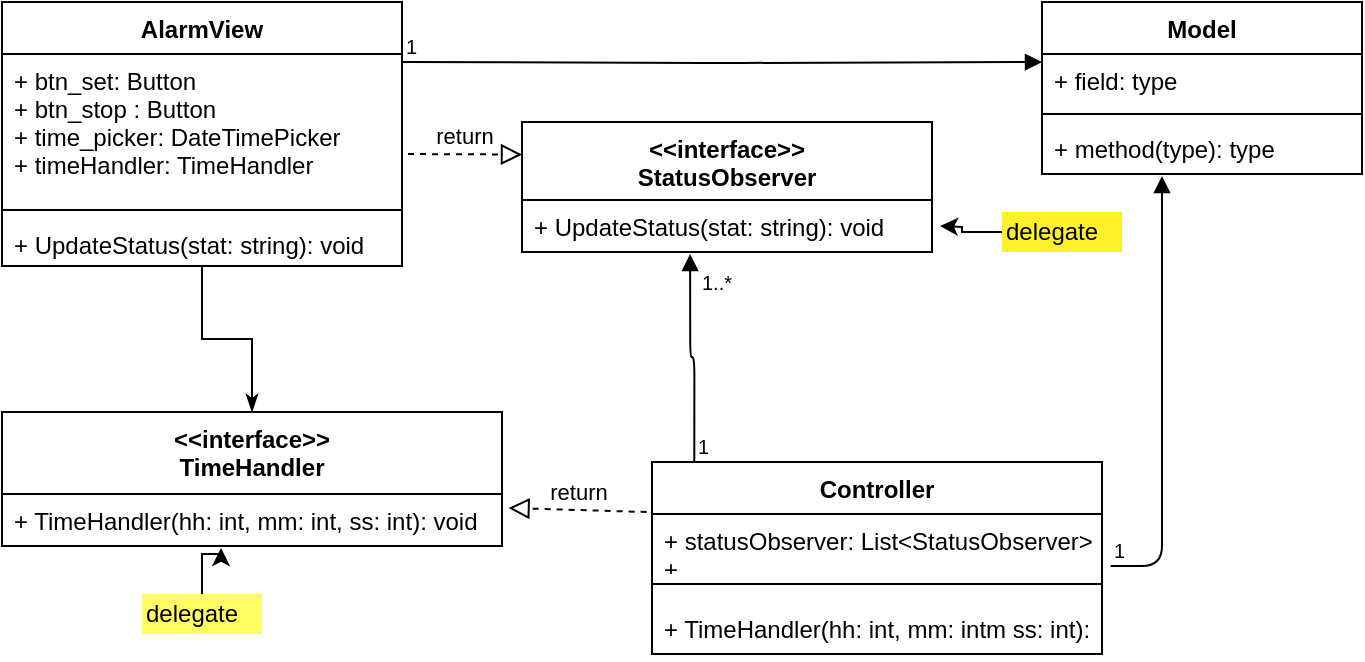 <mxfile version="12.2.2" type="google" pages="3"><diagram id="n7KFbRfhsUqdTTv0W5oe" name="UML Diagram"><mxGraphModel dx="2048" dy="1140" grid="1" gridSize="10" guides="1" tooltips="1" connect="1" arrows="1" fold="1" page="1" pageScale="1" pageWidth="850" pageHeight="1100" math="0" shadow="0"><root><mxCell id="0"/><mxCell id="1" parent="0"/><mxCell id="5IEtRV29G0UEoY92j1zn-1" value="Model" style="swimlane;fontStyle=1;align=center;verticalAlign=top;childLayout=stackLayout;horizontal=1;startSize=26;horizontalStack=0;resizeParent=1;resizeParentMax=0;resizeLast=0;collapsible=1;marginBottom=0;" parent="1" vertex="1"><mxGeometry x="610" y="140" width="160" height="86" as="geometry"/></mxCell><mxCell id="5IEtRV29G0UEoY92j1zn-2" value="+ field: type" style="text;strokeColor=none;fillColor=none;align=left;verticalAlign=top;spacingLeft=4;spacingRight=4;overflow=hidden;rotatable=0;points=[[0,0.5],[1,0.5]];portConstraint=eastwest;" parent="5IEtRV29G0UEoY92j1zn-1" vertex="1"><mxGeometry y="26" width="160" height="26" as="geometry"/></mxCell><mxCell id="5IEtRV29G0UEoY92j1zn-3" value="" style="line;strokeWidth=1;fillColor=none;align=left;verticalAlign=middle;spacingTop=-1;spacingLeft=3;spacingRight=3;rotatable=0;labelPosition=right;points=[];portConstraint=eastwest;" parent="5IEtRV29G0UEoY92j1zn-1" vertex="1"><mxGeometry y="52" width="160" height="8" as="geometry"/></mxCell><mxCell id="5IEtRV29G0UEoY92j1zn-4" value="+ method(type): type" style="text;strokeColor=none;fillColor=none;align=left;verticalAlign=top;spacingLeft=4;spacingRight=4;overflow=hidden;rotatable=0;points=[[0,0.5],[1,0.5]];portConstraint=eastwest;" parent="5IEtRV29G0UEoY92j1zn-1" vertex="1"><mxGeometry y="60" width="160" height="26" as="geometry"/></mxCell><mxCell id="eb_sBWt5ZyUHoXizmMr_-6" value="" style="edgeStyle=orthogonalEdgeStyle;rounded=0;orthogonalLoop=1;jettySize=auto;html=1;endArrow=classicThin;endFill=1;entryX=0.5;entryY=0;entryDx=0;entryDy=0;" edge="1" parent="1" source="5IEtRV29G0UEoY92j1zn-5" target="5IEtRV29G0UEoY92j1zn-22"><mxGeometry relative="1" as="geometry"><mxPoint x="190" y="306" as="targetPoint"/></mxGeometry></mxCell><mxCell id="5IEtRV29G0UEoY92j1zn-5" value="AlarmView" style="swimlane;fontStyle=1;align=center;verticalAlign=top;childLayout=stackLayout;horizontal=1;startSize=26;horizontalStack=0;resizeParent=1;resizeParentMax=0;resizeLast=0;collapsible=1;marginBottom=0;" parent="1" vertex="1"><mxGeometry x="90" y="140" width="200" height="132" as="geometry"/></mxCell><mxCell id="5IEtRV29G0UEoY92j1zn-6" value="+ btn_set: Button&#10;+ btn_stop : Button&#10;+ time_picker: DateTimePicker&#10;+ timeHandler: TimeHandler&#10;" style="text;strokeColor=none;fillColor=none;align=left;verticalAlign=top;spacingLeft=4;spacingRight=4;overflow=hidden;rotatable=0;points=[[0,0.5],[1,0.5]];portConstraint=eastwest;" parent="5IEtRV29G0UEoY92j1zn-5" vertex="1"><mxGeometry y="26" width="200" height="74" as="geometry"/></mxCell><mxCell id="5IEtRV29G0UEoY92j1zn-7" value="" style="line;strokeWidth=1;fillColor=none;align=left;verticalAlign=middle;spacingTop=-1;spacingLeft=3;spacingRight=3;rotatable=0;labelPosition=right;points=[];portConstraint=eastwest;" parent="5IEtRV29G0UEoY92j1zn-5" vertex="1"><mxGeometry y="100" width="200" height="8" as="geometry"/></mxCell><mxCell id="5IEtRV29G0UEoY92j1zn-8" value="+ UpdateStatus(stat: string): void" style="text;strokeColor=none;fillColor=none;align=left;verticalAlign=top;spacingLeft=4;spacingRight=4;overflow=hidden;rotatable=0;points=[[0,0.5],[1,0.5]];portConstraint=eastwest;" parent="5IEtRV29G0UEoY92j1zn-5" vertex="1"><mxGeometry y="108" width="200" height="24" as="geometry"/></mxCell><mxCell id="5IEtRV29G0UEoY92j1zn-14" value="&lt;&lt;interface&gt;&gt;&#10;StatusObserver" style="swimlane;fontStyle=1;align=center;verticalAlign=top;childLayout=stackLayout;horizontal=1;startSize=39;horizontalStack=0;resizeParent=1;resizeParentMax=0;resizeLast=0;collapsible=1;marginBottom=0;" parent="1" vertex="1"><mxGeometry x="350" y="200" width="205" height="65" as="geometry"/></mxCell><mxCell id="5IEtRV29G0UEoY92j1zn-17" value="+ UpdateStatus(stat: string): void" style="text;strokeColor=none;fillColor=none;align=left;verticalAlign=top;spacingLeft=4;spacingRight=4;overflow=hidden;rotatable=0;points=[[0,0.5],[1,0.5]];portConstraint=eastwest;" parent="5IEtRV29G0UEoY92j1zn-14" vertex="1"><mxGeometry y="39" width="205" height="26" as="geometry"/></mxCell><mxCell id="5IEtRV29G0UEoY92j1zn-22" value="&lt;&lt;interface&gt;&gt;&#10;TimeHandler" style="swimlane;fontStyle=1;align=center;verticalAlign=top;childLayout=stackLayout;horizontal=1;startSize=41;horizontalStack=0;resizeParent=1;resizeParentMax=0;resizeLast=0;collapsible=1;marginBottom=0;" parent="1" vertex="1"><mxGeometry x="90" y="345" width="250" height="67" as="geometry"/></mxCell><mxCell id="5IEtRV29G0UEoY92j1zn-25" value="+ TimeHandler(hh: int, mm: int, ss: int): void" style="text;strokeColor=none;fillColor=none;align=left;verticalAlign=top;spacingLeft=4;spacingRight=4;overflow=hidden;rotatable=0;points=[[0,0.5],[1,0.5]];portConstraint=eastwest;" parent="5IEtRV29G0UEoY92j1zn-22" vertex="1"><mxGeometry y="41" width="250" height="26" as="geometry"/></mxCell><mxCell id="5IEtRV29G0UEoY92j1zn-26" value="Controller" style="swimlane;fontStyle=1;align=center;verticalAlign=top;childLayout=stackLayout;horizontal=1;startSize=26;horizontalStack=0;resizeParent=1;resizeParentMax=0;resizeLast=0;collapsible=1;marginBottom=0;" parent="1" vertex="1"><mxGeometry x="415" y="370" width="225" height="96" as="geometry"/></mxCell><mxCell id="5IEtRV29G0UEoY92j1zn-27" value="+ statusObserver: List&lt;StatusObserver&gt;&#10;+" style="text;strokeColor=none;fillColor=none;align=left;verticalAlign=top;spacingLeft=4;spacingRight=4;overflow=hidden;rotatable=0;points=[[0,0.5],[1,0.5]];portConstraint=eastwest;" parent="5IEtRV29G0UEoY92j1zn-26" vertex="1"><mxGeometry y="26" width="225" height="26" as="geometry"/></mxCell><mxCell id="5IEtRV29G0UEoY92j1zn-28" value="" style="line;strokeWidth=1;fillColor=none;align=left;verticalAlign=middle;spacingTop=-1;spacingLeft=3;spacingRight=3;rotatable=0;labelPosition=right;points=[];portConstraint=eastwest;" parent="5IEtRV29G0UEoY92j1zn-26" vertex="1"><mxGeometry y="52" width="225" height="18" as="geometry"/></mxCell><mxCell id="5IEtRV29G0UEoY92j1zn-29" value="+ TimeHandler(hh: int, mm: intm ss: int): void" style="text;strokeColor=none;fillColor=none;align=left;verticalAlign=top;spacingLeft=4;spacingRight=4;overflow=hidden;rotatable=0;points=[[0,0.5],[1,0.5]];portConstraint=eastwest;" parent="5IEtRV29G0UEoY92j1zn-26" vertex="1"><mxGeometry y="70" width="225" height="26" as="geometry"/></mxCell><mxCell id="5IEtRV29G0UEoY92j1zn-35" value="" style="endArrow=block;endFill=1;html=1;edgeStyle=orthogonalEdgeStyle;align=left;verticalAlign=top;entryX=0;entryY=0.154;entryDx=0;entryDy=0;entryPerimeter=0;" parent="1" target="5IEtRV29G0UEoY92j1zn-2" edge="1"><mxGeometry x="-1" relative="1" as="geometry"><mxPoint x="290" y="170" as="sourcePoint"/><mxPoint x="450" y="170" as="targetPoint"/></mxGeometry></mxCell><mxCell id="5IEtRV29G0UEoY92j1zn-36" value="1" style="resizable=0;html=1;align=left;verticalAlign=bottom;labelBackgroundColor=#ffffff;fontSize=10;" parent="5IEtRV29G0UEoY92j1zn-35" connectable="0" vertex="1"><mxGeometry x="-1" relative="1" as="geometry"/></mxCell><mxCell id="5IEtRV29G0UEoY92j1zn-39" value="" style="endArrow=block;endFill=1;html=1;edgeStyle=orthogonalEdgeStyle;align=left;verticalAlign=top;exitX=1.019;exitY=1;exitDx=0;exitDy=0;exitPerimeter=0;entryX=0.375;entryY=1.038;entryDx=0;entryDy=0;entryPerimeter=0;" parent="1" source="5IEtRV29G0UEoY92j1zn-27" target="5IEtRV29G0UEoY92j1zn-4" edge="1"><mxGeometry x="1" y="30" relative="1" as="geometry"><mxPoint x="120" y="470" as="sourcePoint"/><mxPoint x="280" y="470" as="targetPoint"/><mxPoint as="offset"/><Array as="points"><mxPoint x="670" y="422"/></Array></mxGeometry></mxCell><mxCell id="5IEtRV29G0UEoY92j1zn-40" value="1" style="resizable=0;html=1;align=left;verticalAlign=bottom;labelBackgroundColor=#ffffff;fontSize=10;" parent="5IEtRV29G0UEoY92j1zn-39" connectable="0" vertex="1"><mxGeometry x="-1" relative="1" as="geometry"/></mxCell><mxCell id="5IEtRV29G0UEoY92j1zn-41" value="return" style="html=1;verticalAlign=bottom;endArrow=block;dashed=1;endSize=8;endFill=0;exitX=-0.012;exitY=-0.038;exitDx=0;exitDy=0;exitPerimeter=0;entryX=1.013;entryY=0.269;entryDx=0;entryDy=0;entryPerimeter=0;" parent="1" edge="1" target="5IEtRV29G0UEoY92j1zn-25" source="5IEtRV29G0UEoY92j1zn-27"><mxGeometry relative="1" as="geometry"><mxPoint x="420" y="412.5" as="sourcePoint"/><mxPoint x="330" y="413" as="targetPoint"/></mxGeometry></mxCell><mxCell id="5IEtRV29G0UEoY92j1zn-44" value="" style="endArrow=block;endFill=1;html=1;edgeStyle=orthogonalEdgeStyle;align=left;verticalAlign=top;exitX=0.094;exitY=0;exitDx=0;exitDy=0;exitPerimeter=0;entryX=0.41;entryY=1.038;entryDx=0;entryDy=0;entryPerimeter=0;" parent="1" source="5IEtRV29G0UEoY92j1zn-26" target="5IEtRV29G0UEoY92j1zn-17" edge="1"><mxGeometry x="0.853" y="-6" relative="1" as="geometry"><mxPoint x="120" y="470" as="sourcePoint"/><mxPoint x="434" y="298" as="targetPoint"/><mxPoint as="offset"/></mxGeometry></mxCell><mxCell id="5IEtRV29G0UEoY92j1zn-45" value="1" style="resizable=0;html=1;align=left;verticalAlign=bottom;labelBackgroundColor=#ffffff;fontSize=10;" parent="5IEtRV29G0UEoY92j1zn-44" connectable="0" vertex="1"><mxGeometry x="-1" relative="1" as="geometry"/></mxCell><mxCell id="5IEtRV29G0UEoY92j1zn-46" value="return" style="html=1;verticalAlign=bottom;endArrow=block;dashed=1;endSize=8;entryX=0;entryY=0.25;entryDx=0;entryDy=0;exitX=1.015;exitY=0.676;exitDx=0;exitDy=0;endFill=0;exitPerimeter=0;" parent="1" source="5IEtRV29G0UEoY92j1zn-6" target="5IEtRV29G0UEoY92j1zn-14" edge="1"><mxGeometry relative="1" as="geometry"><mxPoint x="200" y="470" as="sourcePoint"/><mxPoint x="120" y="470" as="targetPoint"/></mxGeometry></mxCell><mxCell id="5IEtRV29G0UEoY92j1zn-50" value="" style="edgeStyle=orthogonalEdgeStyle;rounded=0;orthogonalLoop=1;jettySize=auto;html=1;entryX=0.438;entryY=1.038;entryDx=0;entryDy=0;entryPerimeter=0;" parent="1" source="5IEtRV29G0UEoY92j1zn-48" target="5IEtRV29G0UEoY92j1zn-25" edge="1"><mxGeometry relative="1" as="geometry"/></mxCell><mxCell id="5IEtRV29G0UEoY92j1zn-48" value="delegate" style="text;html=1;resizable=0;points=[];autosize=1;align=left;verticalAlign=top;spacingTop=-4;fillColor=#FFFF63;" parent="1" vertex="1"><mxGeometry x="160" y="436" width="60" height="20" as="geometry"/></mxCell><mxCell id="5IEtRV29G0UEoY92j1zn-52" value="" style="edgeStyle=orthogonalEdgeStyle;rounded=0;orthogonalLoop=1;jettySize=auto;html=1;" parent="1" source="5IEtRV29G0UEoY92j1zn-51" edge="1"><mxGeometry relative="1" as="geometry"><mxPoint x="559" y="252" as="targetPoint"/></mxGeometry></mxCell><mxCell id="5IEtRV29G0UEoY92j1zn-51" value="delegate" style="text;html=1;resizable=0;points=[];autosize=1;align=left;verticalAlign=top;spacingTop=-4;fillColor=#FFF129;" parent="1" vertex="1"><mxGeometry x="590" y="245" width="60" height="20" as="geometry"/></mxCell><mxCell id="eb_sBWt5ZyUHoXizmMr_-1" value="&lt;font style=&quot;font-size: 10px&quot;&gt;1..*&lt;/font&gt;" style="text;html=1;resizable=0;points=[];autosize=1;align=left;verticalAlign=top;spacingTop=-4;" vertex="1" parent="1"><mxGeometry x="437.5" y="270" width="30" height="20" as="geometry"/></mxCell></root></mxGraphModel></diagram><diagram id="gQ_41IBCGqip8obGr3bK" name="State Diagram"><mxGraphModel dx="2048" dy="1140" grid="1" gridSize="10" guides="1" tooltips="1" connect="1" arrows="1" fold="1" page="1" pageScale="1" pageWidth="850" pageHeight="1100" math="0" shadow="0"><root><mxCell id="90w8inBZB5gCPmsr34vX-0"/><mxCell id="90w8inBZB5gCPmsr34vX-1" parent="90w8inBZB5gCPmsr34vX-0"/><mxCell id="90w8inBZB5gCPmsr34vX-7" style="edgeStyle=orthogonalEdgeStyle;rounded=0;orthogonalLoop=1;jettySize=auto;html=1;exitX=1;exitY=0.25;exitDx=0;exitDy=0;entryX=0;entryY=0.25;entryDx=0;entryDy=0;" edge="1" parent="90w8inBZB5gCPmsr34vX-1" source="90w8inBZB5gCPmsr34vX-3" target="90w8inBZB5gCPmsr34vX-4"><mxGeometry relative="1" as="geometry"/></mxCell><mxCell id="90w8inBZB5gCPmsr34vX-3" value="1&lt;br&gt;Not Set" style="html=1;" vertex="1" parent="90w8inBZB5gCPmsr34vX-1"><mxGeometry x="180" y="130" width="110" height="50" as="geometry"/></mxCell><mxCell id="90w8inBZB5gCPmsr34vX-8" style="edgeStyle=orthogonalEdgeStyle;rounded=0;orthogonalLoop=1;jettySize=auto;html=1;exitX=0;exitY=0.75;exitDx=0;exitDy=0;entryX=1;entryY=0.75;entryDx=0;entryDy=0;" edge="1" parent="90w8inBZB5gCPmsr34vX-1" source="90w8inBZB5gCPmsr34vX-4" target="90w8inBZB5gCPmsr34vX-3"><mxGeometry relative="1" as="geometry"/></mxCell><mxCell id="90w8inBZB5gCPmsr34vX-9" style="edgeStyle=orthogonalEdgeStyle;rounded=0;orthogonalLoop=1;jettySize=auto;html=1;exitX=0.75;exitY=1;exitDx=0;exitDy=0;entryX=0.75;entryY=0;entryDx=0;entryDy=0;" edge="1" parent="90w8inBZB5gCPmsr34vX-1" source="90w8inBZB5gCPmsr34vX-4" target="90w8inBZB5gCPmsr34vX-5"><mxGeometry relative="1" as="geometry"/></mxCell><mxCell id="90w8inBZB5gCPmsr34vX-4" value="2&lt;br&gt;Set" style="html=1;" vertex="1" parent="90w8inBZB5gCPmsr34vX-1"><mxGeometry x="485" y="130" width="110" height="50" as="geometry"/></mxCell><mxCell id="90w8inBZB5gCPmsr34vX-10" style="edgeStyle=orthogonalEdgeStyle;rounded=0;orthogonalLoop=1;jettySize=auto;html=1;exitX=0.25;exitY=0;exitDx=0;exitDy=0;entryX=0.75;entryY=1;entryDx=0;entryDy=0;" edge="1" parent="90w8inBZB5gCPmsr34vX-1" source="90w8inBZB5gCPmsr34vX-5" target="90w8inBZB5gCPmsr34vX-3"><mxGeometry relative="1" as="geometry"/></mxCell><mxCell id="90w8inBZB5gCPmsr34vX-11" style="edgeStyle=orthogonalEdgeStyle;rounded=0;orthogonalLoop=1;jettySize=auto;html=1;exitX=0;exitY=0.25;exitDx=0;exitDy=0;entryX=1;entryY=0.25;entryDx=0;entryDy=0;" edge="1" parent="90w8inBZB5gCPmsr34vX-1" source="90w8inBZB5gCPmsr34vX-5" target="90w8inBZB5gCPmsr34vX-6"><mxGeometry relative="1" as="geometry"/></mxCell><mxCell id="90w8inBZB5gCPmsr34vX-5" value="3&lt;br&gt;Running" style="html=1;" vertex="1" parent="90w8inBZB5gCPmsr34vX-1"><mxGeometry x="485" y="280" width="110" height="50" as="geometry"/></mxCell><mxCell id="90w8inBZB5gCPmsr34vX-12" style="edgeStyle=orthogonalEdgeStyle;rounded=0;orthogonalLoop=1;jettySize=auto;html=1;exitX=0.5;exitY=0;exitDx=0;exitDy=0;entryX=0.5;entryY=1;entryDx=0;entryDy=0;" edge="1" parent="90w8inBZB5gCPmsr34vX-1" source="90w8inBZB5gCPmsr34vX-6" target="90w8inBZB5gCPmsr34vX-3"><mxGeometry relative="1" as="geometry"/></mxCell><mxCell id="90w8inBZB5gCPmsr34vX-6" value="4&lt;br&gt;Alarm went off" style="html=1;" vertex="1" parent="90w8inBZB5gCPmsr34vX-1"><mxGeometry x="180" y="280" width="110" height="50" as="geometry"/></mxCell><mxCell id="90w8inBZB5gCPmsr34vX-13" value="SetAlarm()" style="text;html=1;resizable=0;points=[];autosize=1;align=left;verticalAlign=top;spacingTop=-4;" vertex="1" parent="90w8inBZB5gCPmsr34vX-1"><mxGeometry x="352.5" y="120" width="70" height="20" as="geometry"/></mxCell><mxCell id="90w8inBZB5gCPmsr34vX-14" value="StopAlarm()" style="text;html=1;resizable=0;points=[];autosize=1;align=left;verticalAlign=top;spacingTop=-4;" vertex="1" parent="90w8inBZB5gCPmsr34vX-1"><mxGeometry x="352.5" y="145" width="80" height="20" as="geometry"/></mxCell><mxCell id="90w8inBZB5gCPmsr34vX-18" value="StartAlarm()" style="text;html=1;resizable=0;points=[];autosize=1;align=left;verticalAlign=top;spacingTop=-4;" vertex="1" parent="90w8inBZB5gCPmsr34vX-1"><mxGeometry x="580" y="220" width="80" height="20" as="geometry"/></mxCell><mxCell id="90w8inBZB5gCPmsr34vX-19" value="StopAlarm()" style="text;html=1;resizable=0;points=[];autosize=1;align=left;verticalAlign=top;spacingTop=-4;" vertex="1" parent="90w8inBZB5gCPmsr34vX-1"><mxGeometry x="360" y="210" width="80" height="20" as="geometry"/></mxCell><mxCell id="90w8inBZB5gCPmsr34vX-20" value="StopAlarm()" style="text;html=1;resizable=0;points=[];autosize=1;align=left;verticalAlign=top;spacingTop=-4;" vertex="1" parent="90w8inBZB5gCPmsr34vX-1"><mxGeometry x="160" y="220" width="80" height="20" as="geometry"/></mxCell><mxCell id="90w8inBZB5gCPmsr34vX-22" value="CompareCurrentTime()" style="text;html=1;resizable=0;points=[];autosize=1;align=left;verticalAlign=top;spacingTop=-4;" vertex="1" parent="90w8inBZB5gCPmsr34vX-1"><mxGeometry x="455" y="380" width="140" height="20" as="geometry"/></mxCell><mxCell id="90w8inBZB5gCPmsr34vX-23" value="" style="curved=1;endArrow=classic;html=1;exitX=0;exitY=0.75;exitDx=0;exitDy=0;entryX=0.5;entryY=1;entryDx=0;entryDy=0;" edge="1" parent="90w8inBZB5gCPmsr34vX-1" source="90w8inBZB5gCPmsr34vX-5" target="90w8inBZB5gCPmsr34vX-5"><mxGeometry width="50" height="50" relative="1" as="geometry"><mxPoint x="160" y="400" as="sourcePoint"/><mxPoint x="210" y="350" as="targetPoint"/><Array as="points"><mxPoint x="430" y="370"/><mxPoint x="570" y="390"/></Array></mxGeometry></mxCell><mxCell id="90w8inBZB5gCPmsr34vX-25" value="IsAlarm()" style="text;html=1;resizable=0;points=[];autosize=1;align=left;verticalAlign=top;spacingTop=-4;" vertex="1" parent="90w8inBZB5gCPmsr34vX-1"><mxGeometry x="322.5" y="295" width="60" height="20" as="geometry"/></mxCell></root></mxGraphModel></diagram><diagram id="IgMNa74RxKqziIybOKqB" name="Sequence Diagram"><mxGraphModel dx="2048" dy="1140" grid="1" gridSize="10" guides="1" tooltips="1" connect="1" arrows="1" fold="1" page="1" pageScale="1" pageWidth="850" pageHeight="1100" math="0" shadow="0"><root><mxCell id="jyoOcGwi12O5vPCVBruU-0"/><mxCell id="jyoOcGwi12O5vPCVBruU-1" parent="jyoOcGwi12O5vPCVBruU-0"/><mxCell id="jyoOcGwi12O5vPCVBruU-2" value="Actor" style="shape=umlActor;verticalLabelPosition=bottom;labelBackgroundColor=#ffffff;verticalAlign=top;html=1;outlineConnect=0;" vertex="1" parent="jyoOcGwi12O5vPCVBruU-1"><mxGeometry x="60" y="120" width="30" height="60" as="geometry"/></mxCell><mxCell id="l1bjFIkzLL_4iGXOJq54-0" value="Sets Alarm Time" style="html=1;verticalAlign=bottom;endArrow=block;" edge="1" parent="jyoOcGwi12O5vPCVBruU-1"><mxGeometry x="0.048" width="80" relative="1" as="geometry"><mxPoint x="80" y="160" as="sourcePoint"/><mxPoint x="240" y="160" as="targetPoint"/><mxPoint as="offset"/></mxGeometry></mxCell><mxCell id="l1bjFIkzLL_4iGXOJq54-1" value="View" style="html=1;" vertex="1" parent="jyoOcGwi12O5vPCVBruU-1"><mxGeometry x="190" y="60" width="110" height="50" as="geometry"/></mxCell><mxCell id="l1bjFIkzLL_4iGXOJq54-2" value="Controller" style="html=1;" vertex="1" parent="jyoOcGwi12O5vPCVBruU-1"><mxGeometry x="390" y="60" width="110" height="50" as="geometry"/></mxCell><mxCell id="l1bjFIkzLL_4iGXOJq54-3" value="Model" style="html=1;" vertex="1" parent="jyoOcGwi12O5vPCVBruU-1"><mxGeometry x="600" y="60" width="110" height="50" as="geometry"/></mxCell><mxCell id="l1bjFIkzLL_4iGXOJq54-4" value="" style="endArrow=none;dashed=1;html=1;entryX=0.5;entryY=1;entryDx=0;entryDy=0;" edge="1" parent="jyoOcGwi12O5vPCVBruU-1" target="l1bjFIkzLL_4iGXOJq54-1"><mxGeometry width="50" height="50" relative="1" as="geometry"><mxPoint x="245" y="370" as="sourcePoint"/><mxPoint x="90" y="220" as="targetPoint"/></mxGeometry></mxCell><mxCell id="l1bjFIkzLL_4iGXOJq54-5" value="" style="endArrow=none;dashed=1;html=1;entryX=0.5;entryY=1;entryDx=0;entryDy=0;" edge="1" parent="jyoOcGwi12O5vPCVBruU-1"><mxGeometry width="50" height="50" relative="1" as="geometry"><mxPoint x="440" y="370" as="sourcePoint"/><mxPoint x="440" y="110" as="targetPoint"/></mxGeometry></mxCell><mxCell id="l1bjFIkzLL_4iGXOJq54-6" value="" style="endArrow=classic;html=1;" edge="1" parent="jyoOcGwi12O5vPCVBruU-1"><mxGeometry width="50" height="50" relative="1" as="geometry"><mxPoint x="250" y="180" as="sourcePoint"/><mxPoint x="440" y="180" as="targetPoint"/></mxGeometry></mxCell><mxCell id="l1bjFIkzLL_4iGXOJq54-7" value="SetAlarm(hh,mm,ss)" style="text;html=1;resizable=0;points=[];autosize=1;align=left;verticalAlign=top;spacingTop=-4;" vertex="1" parent="jyoOcGwi12O5vPCVBruU-1"><mxGeometry x="260" y="160" width="120" height="20" as="geometry"/></mxCell><mxCell id="VQYoFtiSgjTL5dgwlzs9-3" value="" style="endArrow=none;dashed=1;html=1;entryX=0.5;entryY=1;entryDx=0;entryDy=0;" edge="1" parent="jyoOcGwi12O5vPCVBruU-1" target="l1bjFIkzLL_4iGXOJq54-3"><mxGeometry width="50" height="50" relative="1" as="geometry"><mxPoint x="655" y="370" as="sourcePoint"/><mxPoint x="110" y="590" as="targetPoint"/></mxGeometry></mxCell><mxCell id="VQYoFtiSgjTL5dgwlzs9-4" value="" style="endArrow=classic;html=1;" edge="1" parent="jyoOcGwi12O5vPCVBruU-1"><mxGeometry width="50" height="50" relative="1" as="geometry"><mxPoint x="440" y="200" as="sourcePoint"/><mxPoint x="650" y="200" as="targetPoint"/></mxGeometry></mxCell><mxCell id="VQYoFtiSgjTL5dgwlzs9-5" value="SaveAlarmTime(hh, mm, ss)" style="text;html=1;resizable=0;points=[];autosize=1;align=left;verticalAlign=top;spacingTop=-4;" vertex="1" parent="jyoOcGwi12O5vPCVBruU-1"><mxGeometry x="445" y="180" width="170" height="20" as="geometry"/></mxCell><mxCell id="VQYoFtiSgjTL5dgwlzs9-7" value="UpdateStatus(&quot;Alarm Set&quot;)" style="html=1;verticalAlign=bottom;endArrow=open;dashed=1;endSize=8;" edge="1" parent="jyoOcGwi12O5vPCVBruU-1"><mxGeometry relative="1" as="geometry"><mxPoint x="440" y="230" as="sourcePoint"/><mxPoint x="250" y="230" as="targetPoint"/></mxGeometry></mxCell><mxCell id="VQYoFtiSgjTL5dgwlzs9-8" value="UpdateButton(&quot;Start&quot;)" style="html=1;verticalAlign=bottom;endArrow=open;dashed=1;endSize=8;" edge="1" parent="jyoOcGwi12O5vPCVBruU-1"><mxGeometry relative="1" as="geometry"><mxPoint x="440" y="270" as="sourcePoint"/><mxPoint x="250" y="270" as="targetPoint"/></mxGeometry></mxCell></root></mxGraphModel></diagram></mxfile>